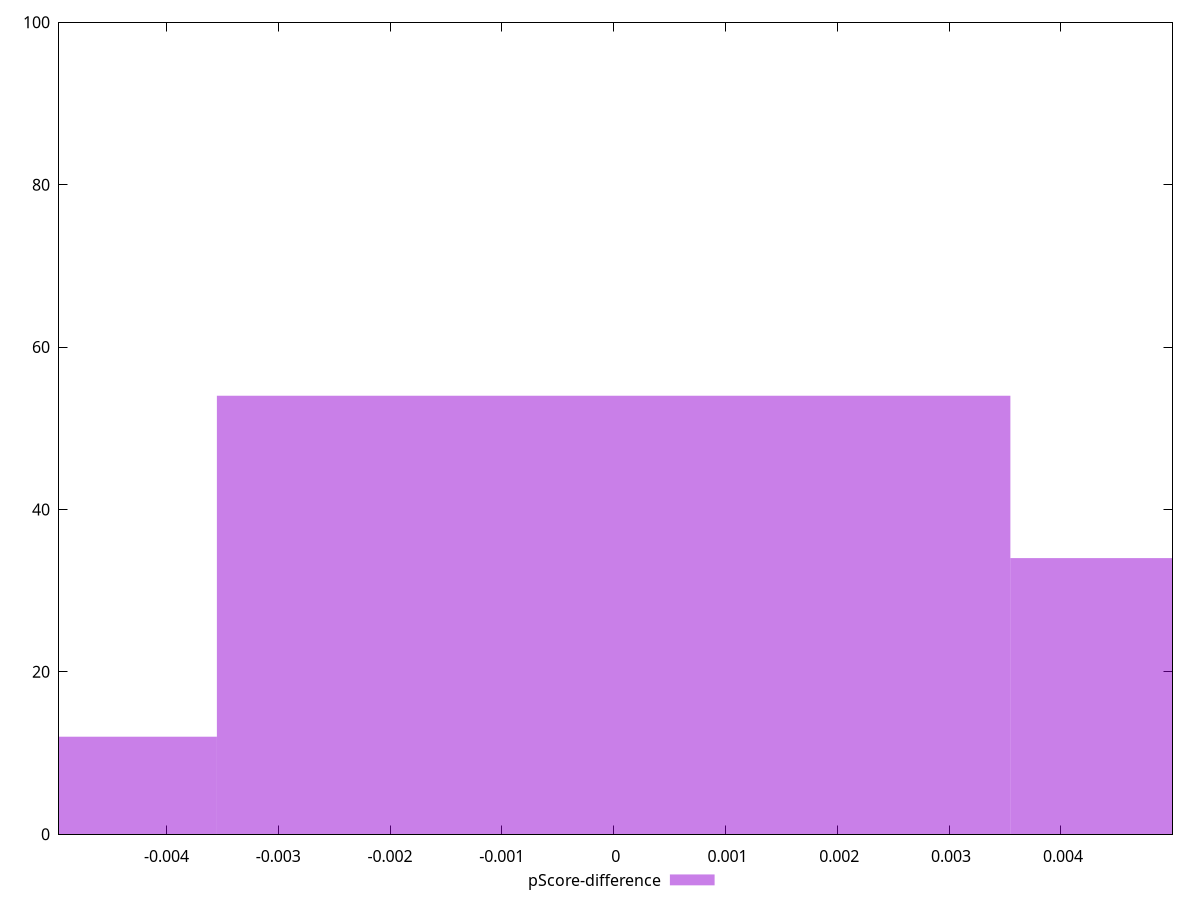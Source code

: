 reset

$pScoreDifference <<EOF
-0.00709662012535744 12
0 54
0.00709662012535744 34
EOF

set key outside below
set boxwidth 0.00709662012535744
set xrange [-0.004960384246745719:0.004998261865911124]
set yrange [0:100]
set trange [0:100]
set style fill transparent solid 0.5 noborder
set terminal svg size 640, 490 enhanced background rgb 'white'
set output "report_00017_2021-02-10T15-08-03.406Z/interactive/samples/pages+cached+noadtech+nomedia/pScore-difference/histogram.svg"

plot $pScoreDifference title "pScore-difference" with boxes

reset
